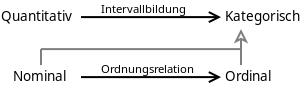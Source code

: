 <?xml version="1.0" encoding="UTF-8"?>
<dia:diagram xmlns:dia="http://www.lysator.liu.se/~alla/dia/">
  <dia:layer name="Hintergrund" visible="true" active="true">
    <dia:object type="Standard - Text" version="1" id="O0">
      <dia:attribute name="obj_pos">
        <dia:point val="6,11.2"/>
      </dia:attribute>
      <dia:attribute name="obj_bb">
        <dia:rectangle val="6,10.57;9.793,11.36"/>
      </dia:attribute>
      <dia:attribute name="text">
        <dia:composite type="text">
          <dia:attribute name="string">
            <dia:string>#Quantitativ#</dia:string>
          </dia:attribute>
          <dia:attribute name="font">
            <dia:font family="sans" style="0" name="Helvetica"/>
          </dia:attribute>
          <dia:attribute name="height">
            <dia:real val="0.847"/>
          </dia:attribute>
          <dia:attribute name="pos">
            <dia:point val="6,11.2"/>
          </dia:attribute>
          <dia:attribute name="color">
            <dia:color val="#000000"/>
          </dia:attribute>
          <dia:attribute name="alignment">
            <dia:enum val="0"/>
          </dia:attribute>
        </dia:composite>
      </dia:attribute>
      <dia:attribute name="valign">
        <dia:enum val="3"/>
      </dia:attribute>
    </dia:object>
    <dia:object type="Standard - Text" version="1" id="O1">
      <dia:attribute name="obj_pos">
        <dia:point val="17.2,11.2"/>
      </dia:attribute>
      <dia:attribute name="obj_bb">
        <dia:rectangle val="17.2,10.57;21.195,11.36"/>
      </dia:attribute>
      <dia:attribute name="text">
        <dia:composite type="text">
          <dia:attribute name="string">
            <dia:string>#Kategorisch#</dia:string>
          </dia:attribute>
          <dia:attribute name="font">
            <dia:font family="sans" style="0" name="Helvetica"/>
          </dia:attribute>
          <dia:attribute name="height">
            <dia:real val="0.847"/>
          </dia:attribute>
          <dia:attribute name="pos">
            <dia:point val="17.2,11.2"/>
          </dia:attribute>
          <dia:attribute name="color">
            <dia:color val="#000000"/>
          </dia:attribute>
          <dia:attribute name="alignment">
            <dia:enum val="0"/>
          </dia:attribute>
        </dia:composite>
      </dia:attribute>
      <dia:attribute name="valign">
        <dia:enum val="3"/>
      </dia:attribute>
    </dia:object>
    <dia:object type="Standard - Text" version="1" id="O2">
      <dia:attribute name="obj_pos">
        <dia:point val="6.6,14.2"/>
      </dia:attribute>
      <dia:attribute name="obj_bb">
        <dia:rectangle val="6.6,13.57;9.402,14.36"/>
      </dia:attribute>
      <dia:attribute name="text">
        <dia:composite type="text">
          <dia:attribute name="string">
            <dia:string>#Nominal#</dia:string>
          </dia:attribute>
          <dia:attribute name="font">
            <dia:font family="sans" style="0" name="Helvetica"/>
          </dia:attribute>
          <dia:attribute name="height">
            <dia:real val="0.847"/>
          </dia:attribute>
          <dia:attribute name="pos">
            <dia:point val="6.6,14.2"/>
          </dia:attribute>
          <dia:attribute name="color">
            <dia:color val="#000000"/>
          </dia:attribute>
          <dia:attribute name="alignment">
            <dia:enum val="0"/>
          </dia:attribute>
        </dia:composite>
      </dia:attribute>
      <dia:attribute name="valign">
        <dia:enum val="3"/>
      </dia:attribute>
    </dia:object>
    <dia:object type="Standard - Text" version="1" id="O3">
      <dia:attribute name="obj_pos">
        <dia:point val="17.2,14.2"/>
      </dia:attribute>
      <dia:attribute name="obj_bb">
        <dia:rectangle val="17.2,13.57;19.648,14.36"/>
      </dia:attribute>
      <dia:attribute name="text">
        <dia:composite type="text">
          <dia:attribute name="string">
            <dia:string>#Ordinal#</dia:string>
          </dia:attribute>
          <dia:attribute name="font">
            <dia:font family="sans" style="0" name="Helvetica"/>
          </dia:attribute>
          <dia:attribute name="height">
            <dia:real val="0.847"/>
          </dia:attribute>
          <dia:attribute name="pos">
            <dia:point val="17.2,14.2"/>
          </dia:attribute>
          <dia:attribute name="color">
            <dia:color val="#000000"/>
          </dia:attribute>
          <dia:attribute name="alignment">
            <dia:enum val="0"/>
          </dia:attribute>
        </dia:composite>
      </dia:attribute>
      <dia:attribute name="valign">
        <dia:enum val="3"/>
      </dia:attribute>
    </dia:object>
    <dia:group>
      <dia:object type="Standard - PolyLine" version="0" id="O4">
        <dia:attribute name="obj_pos">
          <dia:point val="18,11.6"/>
        </dia:attribute>
        <dia:attribute name="obj_bb">
          <dia:rectangle val="17.638,11.55;18.362,13.45"/>
        </dia:attribute>
        <dia:attribute name="poly_points">
          <dia:point val="18,11.6"/>
          <dia:point val="18,13.4"/>
        </dia:attribute>
        <dia:attribute name="line_color">
          <dia:color val="#7f7f7f"/>
        </dia:attribute>
        <dia:attribute name="start_arrow">
          <dia:enum val="23"/>
        </dia:attribute>
        <dia:attribute name="start_arrow_length">
          <dia:real val="0.5"/>
        </dia:attribute>
        <dia:attribute name="start_arrow_width">
          <dia:real val="0.5"/>
        </dia:attribute>
      </dia:object>
      <dia:object type="Standard - PolyLine" version="0" id="O5">
        <dia:attribute name="obj_pos">
          <dia:point val="18,12.6"/>
        </dia:attribute>
        <dia:attribute name="obj_bb">
          <dia:rectangle val="7.95,12.55;18.05,12.65"/>
        </dia:attribute>
        <dia:attribute name="poly_points">
          <dia:point val="18,12.6"/>
          <dia:point val="8,12.6"/>
        </dia:attribute>
        <dia:attribute name="line_color">
          <dia:color val="#7f7f7f"/>
        </dia:attribute>
      </dia:object>
      <dia:object type="Standard - PolyLine" version="0" id="O6">
        <dia:attribute name="obj_pos">
          <dia:point val="8,12.6"/>
        </dia:attribute>
        <dia:attribute name="obj_bb">
          <dia:rectangle val="7.95,12.55;8.05,13.45"/>
        </dia:attribute>
        <dia:attribute name="poly_points">
          <dia:point val="8,12.6"/>
          <dia:point val="8,13.4"/>
        </dia:attribute>
        <dia:attribute name="line_color">
          <dia:color val="#7f7f7f"/>
        </dia:attribute>
      </dia:object>
    </dia:group>
    <dia:group>
      <dia:object type="Standard - Text" version="1" id="O7">
        <dia:attribute name="obj_pos">
          <dia:point val="11,13.8"/>
        </dia:attribute>
        <dia:attribute name="obj_bb">
          <dia:rectangle val="11,13.275;15.902,13.935"/>
        </dia:attribute>
        <dia:attribute name="text">
          <dia:composite type="text">
            <dia:attribute name="string">
              <dia:string>#Ordnungsrelation#</dia:string>
            </dia:attribute>
            <dia:attribute name="font">
              <dia:font family="sans" style="0" name="Helvetica"/>
            </dia:attribute>
            <dia:attribute name="height">
              <dia:real val="0.706"/>
            </dia:attribute>
            <dia:attribute name="pos">
              <dia:point val="11,13.8"/>
            </dia:attribute>
            <dia:attribute name="color">
              <dia:color val="#000000"/>
            </dia:attribute>
            <dia:attribute name="alignment">
              <dia:enum val="0"/>
            </dia:attribute>
          </dia:composite>
        </dia:attribute>
        <dia:attribute name="valign">
          <dia:enum val="3"/>
        </dia:attribute>
      </dia:object>
      <dia:object type="Standard - Line" version="0" id="O8">
        <dia:attribute name="obj_pos">
          <dia:point val="10,14"/>
        </dia:attribute>
        <dia:attribute name="obj_bb">
          <dia:rectangle val="9.95,13.669;17.112,14.331"/>
        </dia:attribute>
        <dia:attribute name="conn_endpoints">
          <dia:point val="10,14"/>
          <dia:point val="17,14"/>
        </dia:attribute>
        <dia:attribute name="numcp">
          <dia:int val="1"/>
        </dia:attribute>
        <dia:attribute name="end_arrow">
          <dia:enum val="1"/>
        </dia:attribute>
        <dia:attribute name="end_arrow_length">
          <dia:real val="0.5"/>
        </dia:attribute>
        <dia:attribute name="end_arrow_width">
          <dia:real val="0.5"/>
        </dia:attribute>
      </dia:object>
    </dia:group>
    <dia:group>
      <dia:object type="Standard - Text" version="1" id="O9">
        <dia:attribute name="obj_pos">
          <dia:point val="11,10.8"/>
        </dia:attribute>
        <dia:attribute name="obj_bb">
          <dia:rectangle val="11,10.275;15.425,10.935"/>
        </dia:attribute>
        <dia:attribute name="text">
          <dia:composite type="text">
            <dia:attribute name="string">
              <dia:string>#Intervallbildung#</dia:string>
            </dia:attribute>
            <dia:attribute name="font">
              <dia:font family="sans" style="0" name="Helvetica"/>
            </dia:attribute>
            <dia:attribute name="height">
              <dia:real val="0.706"/>
            </dia:attribute>
            <dia:attribute name="pos">
              <dia:point val="11,10.8"/>
            </dia:attribute>
            <dia:attribute name="color">
              <dia:color val="#000000"/>
            </dia:attribute>
            <dia:attribute name="alignment">
              <dia:enum val="0"/>
            </dia:attribute>
          </dia:composite>
        </dia:attribute>
        <dia:attribute name="valign">
          <dia:enum val="3"/>
        </dia:attribute>
      </dia:object>
      <dia:object type="Standard - Line" version="0" id="O10">
        <dia:attribute name="obj_pos">
          <dia:point val="10,11"/>
        </dia:attribute>
        <dia:attribute name="obj_bb">
          <dia:rectangle val="9.95,10.669;17.112,11.331"/>
        </dia:attribute>
        <dia:attribute name="conn_endpoints">
          <dia:point val="10,11"/>
          <dia:point val="17,11"/>
        </dia:attribute>
        <dia:attribute name="numcp">
          <dia:int val="1"/>
        </dia:attribute>
        <dia:attribute name="end_arrow">
          <dia:enum val="1"/>
        </dia:attribute>
        <dia:attribute name="end_arrow_length">
          <dia:real val="0.5"/>
        </dia:attribute>
        <dia:attribute name="end_arrow_width">
          <dia:real val="0.5"/>
        </dia:attribute>
      </dia:object>
    </dia:group>
  </dia:layer>
</dia:diagram>
